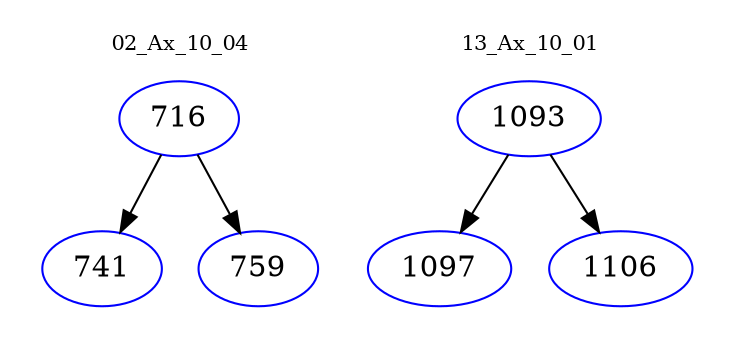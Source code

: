 digraph{
subgraph cluster_0 {
color = white
label = "02_Ax_10_04";
fontsize=10;
T0_716 [label="716", color="blue"]
T0_716 -> T0_741 [color="black"]
T0_741 [label="741", color="blue"]
T0_716 -> T0_759 [color="black"]
T0_759 [label="759", color="blue"]
}
subgraph cluster_1 {
color = white
label = "13_Ax_10_01";
fontsize=10;
T1_1093 [label="1093", color="blue"]
T1_1093 -> T1_1097 [color="black"]
T1_1097 [label="1097", color="blue"]
T1_1093 -> T1_1106 [color="black"]
T1_1106 [label="1106", color="blue"]
}
}
